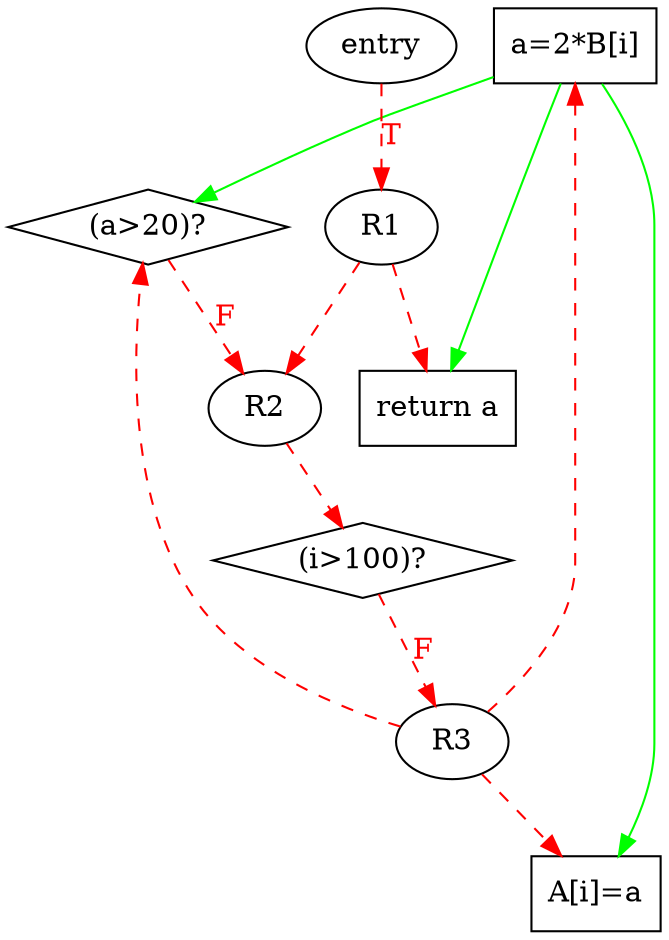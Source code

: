 digraph G {
  return [label="return a", shape=box];
  atest [label="(a>20)?", shape=diamond];
//  i [label="i=i+1", shape=box];
//  i1 [label="i=1", shape=box];
  A [label="A[i]=a", shape=box];
  a [label="a=2*B[i]", shape=box];
  itest [label="(i>100)?", shape=diamond];

//  a -> A -> i -> atest -> return;
//  itest -> return;
  
//  i1 -> R2 -> itest [style=dashed, label="T", color=red, fontcolor=red];
  entry -> R1 [style=dashed, label="T", color=red, fontcolor=red];
  R1 -> R2 -> itest  [style=dashed, color=red, fontcolor=red];
  R1 -> return [style=dashed, color=red, fontcolor=red];
  atest -> R2  [style=dashed, label="F", color=red, fontcolor=red];
  itest -> R3 [style=dashed, label="F", color=red, fontcolor=red];
  R3 -> atest [style=dashed, color=red, fontcolor=red];
//  R3 -> i [style=dashed, label="T", color=red, fontcolor=red];
  R3 -> A [style=dashed, color=red, fontcolor=red];
  R3 -> a [style=dashed, color=red, fontcolor=red];

//  i -> i [style=solid, color=green];
//  i -> itest [style=solid, color=green];
//  i1 -> itest [style=solid, color=green];
  a -> A [style=solid, color=green];
//  i -> A [style=solid, color=green, label="dist=1", fontcolor=green];
//  i -> a [style=solid, color=green, label="dist=1", fontcolor=green];
//  A -> i [style=solid, color=green, label="anti", fontcolor=green];
//  a -> i [style=solid, color=green, label="anti", fontcolor=green];
  a -> atest [style=solid, color=green];
  a -> return [style=solid, color=green];
}